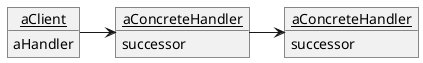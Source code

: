 ﻿@startuml
skinparam style strictuml
skinparam backgroundColor transparent
skinparam defaultFontName Arial
skinparam noteFontName Courier New
skinparam packageStyle rect

hide empty members
object "aClient" as c {
 aHandler
}
object "aConcreteHandler" as p {
 successor
}
object "aConcreteHandler" as s {
 successor
}
c -> p
p -> s
@enduml